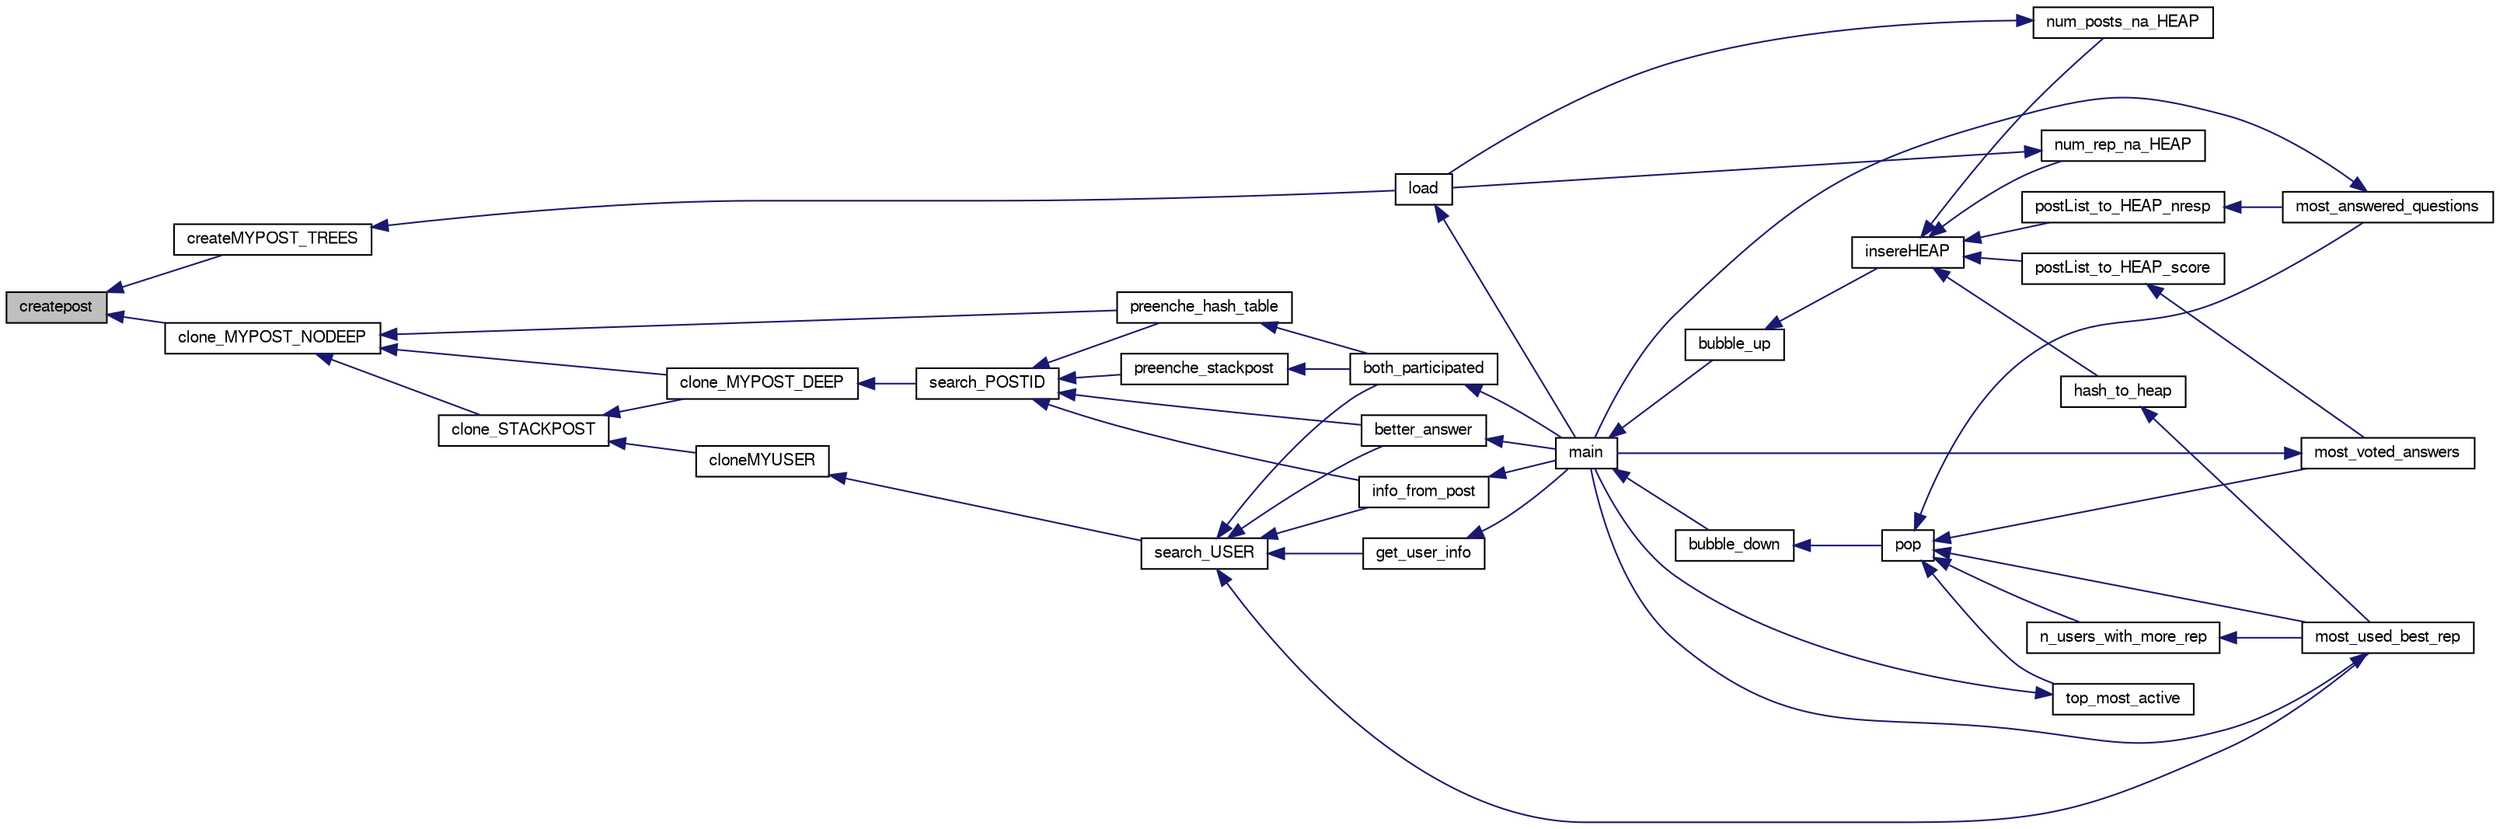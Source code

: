 digraph "createpost"
{
  edge [fontname="FreeSans",fontsize="10",labelfontname="FreeSans",labelfontsize="10"];
  node [fontname="FreeSans",fontsize="10",shape=record];
  rankdir="LR";
  Node1 [label="createpost",height=0.2,width=0.4,color="black", fillcolor="grey75", style="filled", fontcolor="black"];
  Node1 -> Node2 [dir="back",color="midnightblue",fontsize="10",style="solid",fontname="FreeSans"];
  Node2 [label="createMYPOST_TREES",height=0.2,width=0.4,color="black", fillcolor="white", style="filled",URL="$loading_8h.html#a52422d368261141da27ba7efc94ef364",tooltip="Função que cria as àrvores balanceadas de posts segundo id e data de criação. "];
  Node2 -> Node3 [dir="back",color="midnightblue",fontsize="10",style="solid",fontname="FreeSans"];
  Node3 [label="load",height=0.2,width=0.4,color="black", fillcolor="white", style="filled",URL="$interface_8h.html#a644c94e592239aa49a0cf315d69b1c64",tooltip="Função dá load aos ficheiros xml. "];
  Node3 -> Node4 [dir="back",color="midnightblue",fontsize="10",style="solid",fontname="FreeSans"];
  Node4 [label="main",height=0.2,width=0.4,color="black", fillcolor="white", style="filled",URL="$main_8c.html#ae66f6b31b5ad750f1fe042a706a4e3d4"];
  Node4 -> Node5 [dir="back",color="midnightblue",fontsize="10",style="solid",fontname="FreeSans"];
  Node5 [label="bubble_up",height=0.2,width=0.4,color="black", fillcolor="white", style="filled",URL="$myheap_8h.html#ace1f2a5d5bc48b367d1fd893827ec140",tooltip="Função que coloca o último elemento adicionado na sua posição correta. "];
  Node5 -> Node6 [dir="back",color="midnightblue",fontsize="10",style="solid",fontname="FreeSans"];
  Node6 [label="insereHEAP",height=0.2,width=0.4,color="black", fillcolor="white", style="filled",URL="$myheap_8h.html#a844070e8301ff20531948818379ca7f9",tooltip="Função que insere um novo elemento na heap. "];
  Node6 -> Node7 [dir="back",color="midnightblue",fontsize="10",style="solid",fontname="FreeSans"];
  Node7 [label="num_posts_na_HEAP",height=0.2,width=0.4,color="black", fillcolor="white", style="filled",URL="$interface_8c.html#ae5f33a943c4ae2dae9412708c17cc53f",tooltip="Função auxiliar adiciona a informação da data de um nodo MYUSER numa heap. "];
  Node7 -> Node3 [dir="back",color="midnightblue",fontsize="10",style="solid",fontname="FreeSans"];
  Node6 -> Node8 [dir="back",color="midnightblue",fontsize="10",style="solid",fontname="FreeSans"];
  Node8 [label="num_rep_na_HEAP",height=0.2,width=0.4,color="black", fillcolor="white", style="filled",URL="$interface_8c.html#a37bc5ac324407a740abf0344028521dc",tooltip="Função auxiliar que adiciona a informação da data de um nodo MYUSER numa heap para reputação..."];
  Node8 -> Node3 [dir="back",color="midnightblue",fontsize="10",style="solid",fontname="FreeSans"];
  Node6 -> Node9 [dir="back",color="midnightblue",fontsize="10",style="solid",fontname="FreeSans"];
  Node9 [label="postList_to_HEAP_score",height=0.2,width=0.4,color="black", fillcolor="white", style="filled",URL="$interface_8c.html#abaa41336f16a88d117077daca2dabce3",tooltip="Função auxiliar que adiciona a informação da data de um nodo STACKPOST numa heap para scores..."];
  Node9 -> Node10 [dir="back",color="midnightblue",fontsize="10",style="solid",fontname="FreeSans"];
  Node10 [label="most_voted_answers",height=0.2,width=0.4,color="black", fillcolor="white", style="filled",URL="$interface_8h.html#abee0976337de52cefdc4e840c803f2f4",tooltip="Função que dado um intervalo de tempo calcula os N posts com melhor score. "];
  Node10 -> Node4 [dir="back",color="midnightblue",fontsize="10",style="solid",fontname="FreeSans"];
  Node6 -> Node11 [dir="back",color="midnightblue",fontsize="10",style="solid",fontname="FreeSans"];
  Node11 [label="postList_to_HEAP_nresp",height=0.2,width=0.4,color="black", fillcolor="white", style="filled",URL="$interface_8c.html#ae434a780bfd43f9d1b3a667b615fef31",tooltip="Função auxiliar que adiciona a informação da data de um nodo STACKPOST numa heap para perguntas com m..."];
  Node11 -> Node12 [dir="back",color="midnightblue",fontsize="10",style="solid",fontname="FreeSans"];
  Node12 [label="most_answered_questions",height=0.2,width=0.4,color="black", fillcolor="white", style="filled",URL="$interface_8h.html#a4847929aa84113b38e6804acefdfd6a4",tooltip="Função que dado um intervalo de tempo calcula as N perguntas com mais respostas. "];
  Node12 -> Node4 [dir="back",color="midnightblue",fontsize="10",style="solid",fontname="FreeSans"];
  Node6 -> Node13 [dir="back",color="midnightblue",fontsize="10",style="solid",fontname="FreeSans"];
  Node13 [label="hash_to_heap",height=0.2,width=0.4,color="black", fillcolor="white", style="filled",URL="$interface_8c.html#ad09b4104b58f6cfbf30d1dabd69d00b6",tooltip="Função auxiliar compatível com a API do glib para inserir numa heap os dados da hashtable com as ocor..."];
  Node13 -> Node14 [dir="back",color="midnightblue",fontsize="10",style="solid",fontname="FreeSans"];
  Node14 [label="most_used_best_rep",height=0.2,width=0.4,color="black", fillcolor="white", style="filled",URL="$interface_8h.html#aa048ff54eec00113e9e16d530370fcc1",tooltip="Função que obtém o número de ocorrencias das N tags mais usadas num dado período de tempo pelos N use..."];
  Node14 -> Node4 [dir="back",color="midnightblue",fontsize="10",style="solid",fontname="FreeSans"];
  Node4 -> Node15 [dir="back",color="midnightblue",fontsize="10",style="solid",fontname="FreeSans"];
  Node15 [label="bubble_down",height=0.2,width=0.4,color="black", fillcolor="white", style="filled",URL="$myheap_8h.html#a8060dd960c3242b7250e5a7d730593d6",tooltip="Função que realiza as operações necessárias depois de se retirar um elemento. "];
  Node15 -> Node16 [dir="back",color="midnightblue",fontsize="10",style="solid",fontname="FreeSans"];
  Node16 [label="pop",height=0.2,width=0.4,color="black", fillcolor="white", style="filled",URL="$myheap_8h.html#a835a400b71780f44bd1e8e00afe03e25",tooltip="Função que retira um elemento na heap. "];
  Node16 -> Node17 [dir="back",color="midnightblue",fontsize="10",style="solid",fontname="FreeSans"];
  Node17 [label="top_most_active",height=0.2,width=0.4,color="black", fillcolor="white", style="filled",URL="$interface_8h.html#aea6f8074566f0a5373ea67b3469fd4cc",tooltip="Função que calcula os N utilizadores com mais posts. "];
  Node17 -> Node4 [dir="back",color="midnightblue",fontsize="10",style="solid",fontname="FreeSans"];
  Node16 -> Node10 [dir="back",color="midnightblue",fontsize="10",style="solid",fontname="FreeSans"];
  Node16 -> Node12 [dir="back",color="midnightblue",fontsize="10",style="solid",fontname="FreeSans"];
  Node16 -> Node18 [dir="back",color="midnightblue",fontsize="10",style="solid",fontname="FreeSans"];
  Node18 [label="n_users_with_more_rep",height=0.2,width=0.4,color="black", fillcolor="white", style="filled",URL="$interface_8c.html#abfa5eaef67b944c1707d738fcc581d97",tooltip="Função auxiliar que calcula os N utilizadores com melhor rep. "];
  Node18 -> Node14 [dir="back",color="midnightblue",fontsize="10",style="solid",fontname="FreeSans"];
  Node16 -> Node14 [dir="back",color="midnightblue",fontsize="10",style="solid",fontname="FreeSans"];
  Node1 -> Node19 [dir="back",color="midnightblue",fontsize="10",style="solid",fontname="FreeSans"];
  Node19 [label="clone_MYPOST_NODEEP",height=0.2,width=0.4,color="black", fillcolor="white", style="filled",URL="$mypost_8h.html#a85ab9cdb786f099706850b447b715b7b",tooltip="Função que produz o clone de um post sem profundidade. "];
  Node19 -> Node20 [dir="back",color="midnightblue",fontsize="10",style="solid",fontname="FreeSans"];
  Node20 [label="preenche_hash_table",height=0.2,width=0.4,color="black", fillcolor="white", style="filled",URL="$interface_8c.html#a81f7e5c4378e38f8ea85efe528bedcf5",tooltip="Função auxiliar que insere posts uma hashtable. "];
  Node20 -> Node21 [dir="back",color="midnightblue",fontsize="10",style="solid",fontname="FreeSans"];
  Node21 [label="both_participated",height=0.2,width=0.4,color="black", fillcolor="white", style="filled",URL="$interface_8h.html#ab2069c6237b5ab6647937173d43d9bac",tooltip="Função que dado 2 users retorna as N perguntas em que ambos participaram. "];
  Node21 -> Node4 [dir="back",color="midnightblue",fontsize="10",style="solid",fontname="FreeSans"];
  Node19 -> Node22 [dir="back",color="midnightblue",fontsize="10",style="solid",fontname="FreeSans"];
  Node22 [label="clone_STACKPOST",height=0.2,width=0.4,color="black", fillcolor="white", style="filled",URL="$mypost_8h.html#afffc91de20d84043a601037df1424c00",tooltip="Função que clona uma STACKPOST. "];
  Node22 -> Node23 [dir="back",color="midnightblue",fontsize="10",style="solid",fontname="FreeSans"];
  Node23 [label="clone_MYPOST_DEEP",height=0.2,width=0.4,color="black", fillcolor="white", style="filled",URL="$mypost_8h.html#a5c495ed70fa4d281c7591d0382172a20",tooltip="Função que produz o clone de um post com profundidade. "];
  Node23 -> Node24 [dir="back",color="midnightblue",fontsize="10",style="solid",fontname="FreeSans"];
  Node24 [label="search_POSTID",height=0.2,width=0.4,color="black", fillcolor="white", style="filled",URL="$mypost_8h.html#a23941cf77931842a0c8523c78888752b",tooltip="Função que procura um post pelo id na estrutura com clone. "];
  Node24 -> Node25 [dir="back",color="midnightblue",fontsize="10",style="solid",fontname="FreeSans"];
  Node25 [label="info_from_post",height=0.2,width=0.4,color="black", fillcolor="white", style="filled",URL="$interface_8h.html#ac297866fc062cda7f009927571ab55dc",tooltip="Função retorna a informacao de um post. "];
  Node25 -> Node4 [dir="back",color="midnightblue",fontsize="10",style="solid",fontname="FreeSans"];
  Node24 -> Node20 [dir="back",color="midnightblue",fontsize="10",style="solid",fontname="FreeSans"];
  Node24 -> Node26 [dir="back",color="midnightblue",fontsize="10",style="solid",fontname="FreeSans"];
  Node26 [label="preenche_stackpost",height=0.2,width=0.4,color="black", fillcolor="white", style="filled",URL="$interface_8c.html#a1a808dab6e29c6d48678583da9020ad6",tooltip="Função auxiliar que retira posts de uma hashtable para um stackpost. "];
  Node26 -> Node21 [dir="back",color="midnightblue",fontsize="10",style="solid",fontname="FreeSans"];
  Node24 -> Node27 [dir="back",color="midnightblue",fontsize="10",style="solid",fontname="FreeSans"];
  Node27 [label="better_answer",height=0.2,width=0.4,color="black", fillcolor="white", style="filled",URL="$interface_8h.html#af0bd178e59de59a12a227a1cc5124c58",tooltip="Função que dado um id de um post devolve a resposta melhor cotada desse post. "];
  Node27 -> Node4 [dir="back",color="midnightblue",fontsize="10",style="solid",fontname="FreeSans"];
  Node22 -> Node28 [dir="back",color="midnightblue",fontsize="10",style="solid",fontname="FreeSans"];
  Node28 [label="cloneMYUSER",height=0.2,width=0.4,color="black", fillcolor="white", style="filled",URL="$myuser_8c.html#a6d00e57a87f5caca4d8fc1f16653f485",tooltip="Função que clona um user. "];
  Node28 -> Node29 [dir="back",color="midnightblue",fontsize="10",style="solid",fontname="FreeSans"];
  Node29 [label="search_USER",height=0.2,width=0.4,color="black", fillcolor="white", style="filled",URL="$myuser_8h.html#a89c3e32fead4720ca892da0e7f2c559b",tooltip="Função que procura um user na estrutura com clone. "];
  Node29 -> Node25 [dir="back",color="midnightblue",fontsize="10",style="solid",fontname="FreeSans"];
  Node29 -> Node30 [dir="back",color="midnightblue",fontsize="10",style="solid",fontname="FreeSans"];
  Node30 [label="get_user_info",height=0.2,width=0.4,color="black", fillcolor="white", style="filled",URL="$interface_8h.html#abbe8e56c4e4552c93a81a625ea641869",tooltip="Função que dado um id de um user devolve informacao sobre este mesmo. "];
  Node30 -> Node4 [dir="back",color="midnightblue",fontsize="10",style="solid",fontname="FreeSans"];
  Node29 -> Node21 [dir="back",color="midnightblue",fontsize="10",style="solid",fontname="FreeSans"];
  Node29 -> Node27 [dir="back",color="midnightblue",fontsize="10",style="solid",fontname="FreeSans"];
  Node29 -> Node14 [dir="back",color="midnightblue",fontsize="10",style="solid",fontname="FreeSans"];
  Node19 -> Node23 [dir="back",color="midnightblue",fontsize="10",style="solid",fontname="FreeSans"];
}
